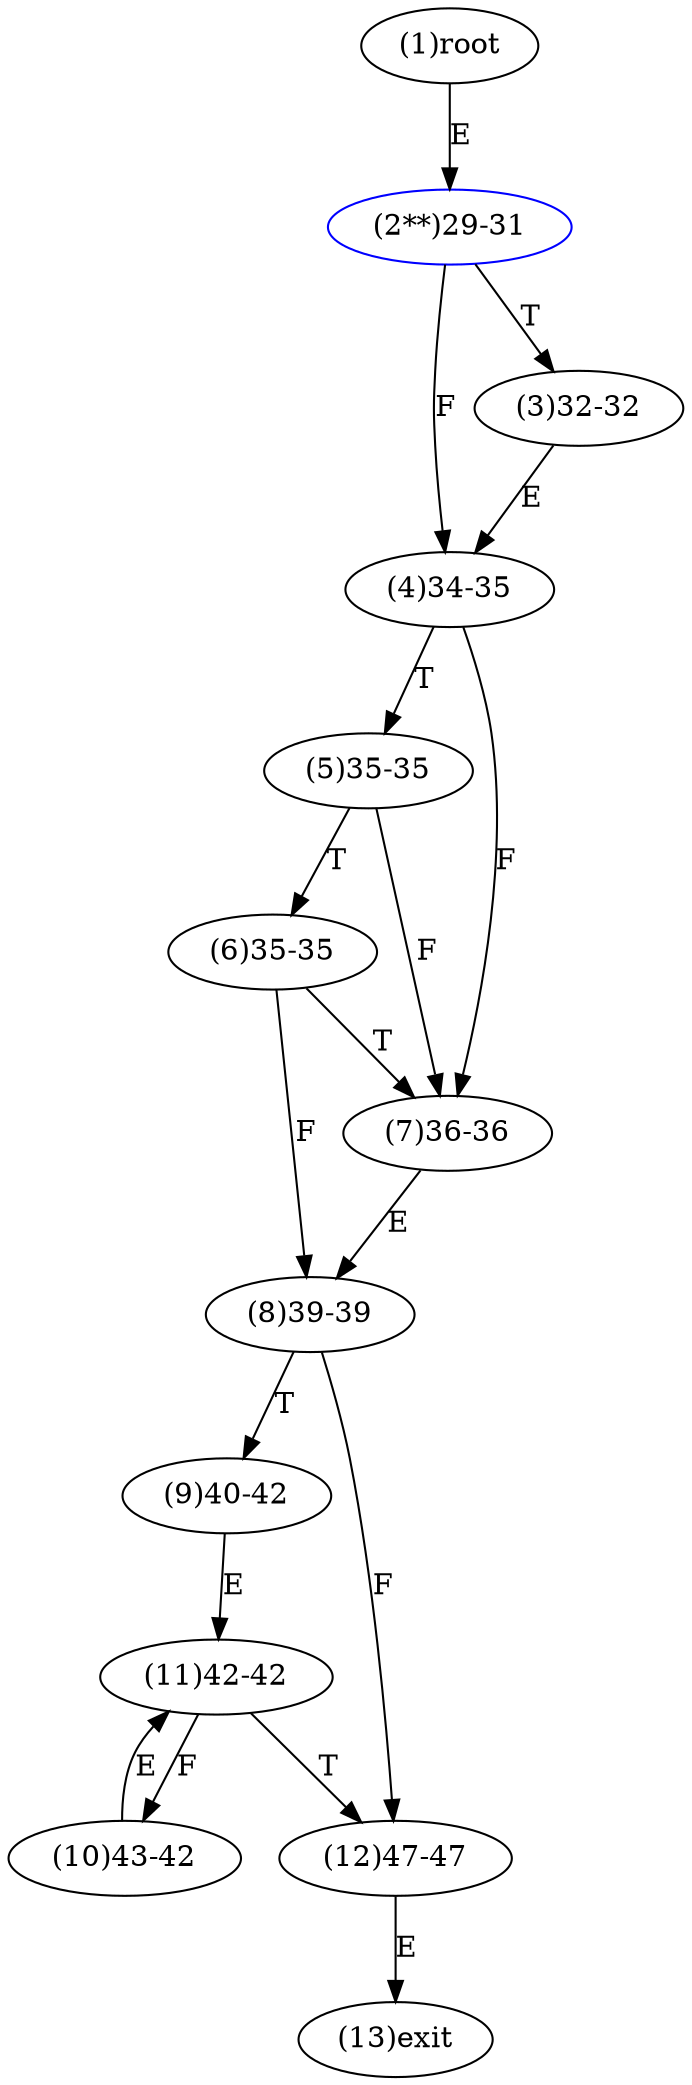 digraph "" { 
1[ label="(1)root"];
2[ label="(2**)29-31",color=blue];
3[ label="(3)32-32"];
4[ label="(4)34-35"];
5[ label="(5)35-35"];
6[ label="(6)35-35"];
7[ label="(7)36-36"];
8[ label="(8)39-39"];
9[ label="(9)40-42"];
10[ label="(10)43-42"];
11[ label="(11)42-42"];
12[ label="(12)47-47"];
13[ label="(13)exit"];
1->2[ label="E"];
2->4[ label="F"];
2->3[ label="T"];
3->4[ label="E"];
4->7[ label="F"];
4->5[ label="T"];
5->7[ label="F"];
5->6[ label="T"];
6->8[ label="F"];
6->7[ label="T"];
7->8[ label="E"];
8->12[ label="F"];
8->9[ label="T"];
9->11[ label="E"];
10->11[ label="E"];
11->10[ label="F"];
11->12[ label="T"];
12->13[ label="E"];
}